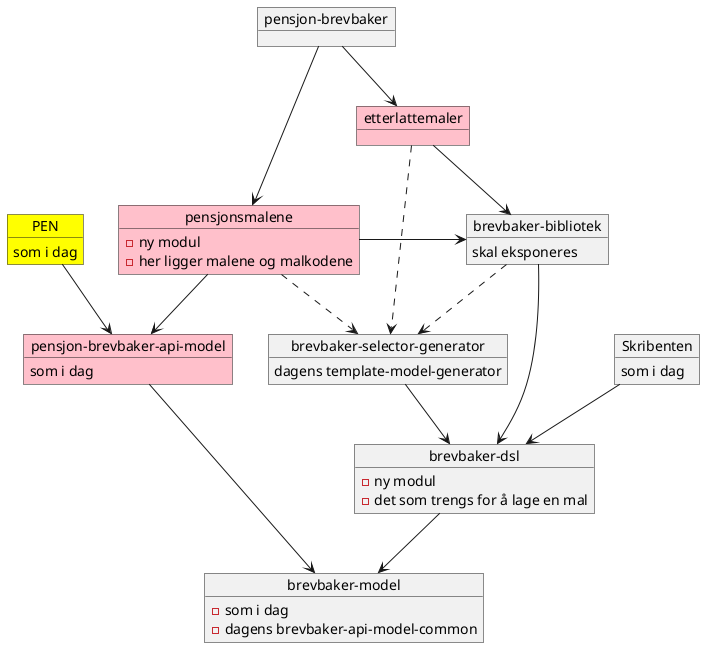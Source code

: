 @startuml

object "pensjon-brevbaker" as brevbaker
object pensjonsmalene #pink
pensjonsmalene : - ny modul
pensjonsmalene : - her ligger malene og malkodene

object "etterlattemaler" as etterlatte #pink

object "pensjon-brevbaker-api-model" as apimodel #pink
apimodel : som i dag

object "brevbaker-dsl" as dsl
dsl : - ny modul
dsl : - det som trengs for å lage en mal

object "brevbaker-bibliotek" as bibliotek
bibliotek : skal eksponeres


object "brevbaker-model" as modelcommon
modelcommon : - som i dag
modelcommon : - dagens brevbaker-api-model-common

object "brevbaker-selector-generator" as tmg
tmg : dagens template-model-generator

object PEN #yellow
PEN : som i dag

object Skribenten
Skribenten : som i dag

bibliotek --> dsl
brevbaker --> pensjonsmalene
brevbaker --> etterlatte
pensjonsmalene --> apimodel
pensjonsmalene -> bibliotek
etterlatte --> bibliotek
apimodel --> modelcommon
dsl --> modelcommon
tmg --> dsl
etterlatte ..> tmg
pensjonsmalene ..> tmg
bibliotek ..> tmg

PEN --> apimodel

Skribenten --> dsl

@enduml